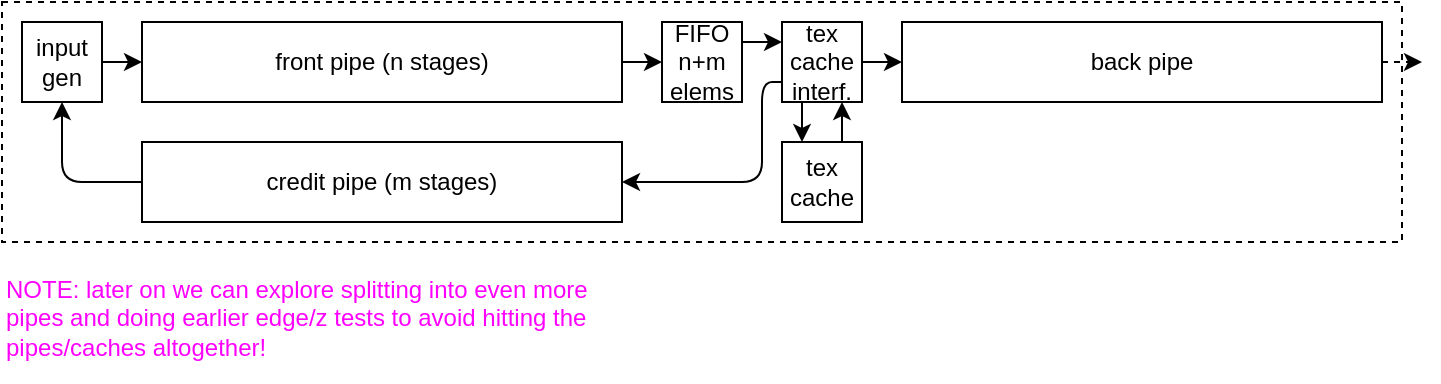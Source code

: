 <mxfile version="13.9.9" type="device"><diagram id="gYu4fz5ivNyaT19rg1dM" name="Page-1"><mxGraphModel dx="749" dy="666" grid="1" gridSize="10" guides="1" tooltips="1" connect="1" arrows="1" fold="1" page="1" pageScale="1" pageWidth="1600" pageHeight="900" math="0" shadow="0"><root><mxCell id="0"/><mxCell id="1" parent="0"/><mxCell id="J59kIEgkronY3mh1ufaq-27" value="" style="rounded=0;whiteSpace=wrap;html=1;dashed=1;" vertex="1" parent="1"><mxGeometry x="30" y="30" width="700" height="120" as="geometry"/></mxCell><mxCell id="J59kIEgkronY3mh1ufaq-1" value="front pipe (n stages)" style="rounded=0;whiteSpace=wrap;html=1;" vertex="1" parent="1"><mxGeometry x="100" y="40" width="240" height="40" as="geometry"/></mxCell><mxCell id="J59kIEgkronY3mh1ufaq-3" value="back pipe" style="rounded=0;whiteSpace=wrap;html=1;" vertex="1" parent="1"><mxGeometry x="480" y="40" width="240" height="40" as="geometry"/></mxCell><mxCell id="J59kIEgkronY3mh1ufaq-4" value="FIFO&lt;br&gt;n+m elems" style="rounded=0;whiteSpace=wrap;html=1;" vertex="1" parent="1"><mxGeometry x="360" y="40" width="40" height="40" as="geometry"/></mxCell><mxCell id="J59kIEgkronY3mh1ufaq-5" value="" style="endArrow=classic;html=1;entryX=0;entryY=0.5;entryDx=0;entryDy=0;exitX=1;exitY=0.5;exitDx=0;exitDy=0;" edge="1" parent="1" source="J59kIEgkronY3mh1ufaq-11" target="J59kIEgkronY3mh1ufaq-1"><mxGeometry width="50" height="50" relative="1" as="geometry"><mxPoint x="100" y="120" as="sourcePoint"/><mxPoint x="140" y="240" as="targetPoint"/></mxGeometry></mxCell><mxCell id="J59kIEgkronY3mh1ufaq-6" value="" style="endArrow=classic;html=1;exitX=1;exitY=0.5;exitDx=0;exitDy=0;entryX=0;entryY=0.5;entryDx=0;entryDy=0;" edge="1" parent="1" source="J59kIEgkronY3mh1ufaq-1" target="J59kIEgkronY3mh1ufaq-4"><mxGeometry width="50" height="50" relative="1" as="geometry"><mxPoint x="430" y="300" as="sourcePoint"/><mxPoint x="480" y="250" as="targetPoint"/></mxGeometry></mxCell><mxCell id="J59kIEgkronY3mh1ufaq-7" value="" style="endArrow=classic;html=1;exitX=1;exitY=0.5;exitDx=0;exitDy=0;dashed=1;" edge="1" parent="1" source="J59kIEgkronY3mh1ufaq-3"><mxGeometry width="50" height="50" relative="1" as="geometry"><mxPoint x="870" y="150" as="sourcePoint"/><mxPoint x="740" y="60" as="targetPoint"/></mxGeometry></mxCell><mxCell id="J59kIEgkronY3mh1ufaq-9" value="" style="endArrow=classic;html=1;entryX=0;entryY=0.25;entryDx=0;entryDy=0;exitX=1;exitY=0.25;exitDx=0;exitDy=0;exitPerimeter=0;" edge="1" target="J59kIEgkronY3mh1ufaq-12" parent="1" source="J59kIEgkronY3mh1ufaq-4"><mxGeometry width="50" height="50" relative="1" as="geometry"><mxPoint x="420" y="120" as="sourcePoint"/><mxPoint x="420" y="60" as="targetPoint"/></mxGeometry></mxCell><mxCell id="J59kIEgkronY3mh1ufaq-10" value="tex cache" style="rounded=0;whiteSpace=wrap;html=1;" vertex="1" parent="1"><mxGeometry x="420" y="100" width="40" height="40" as="geometry"/></mxCell><mxCell id="J59kIEgkronY3mh1ufaq-11" value="input gen" style="rounded=0;whiteSpace=wrap;html=1;" vertex="1" parent="1"><mxGeometry x="40" y="40" width="40" height="40" as="geometry"/></mxCell><mxCell id="J59kIEgkronY3mh1ufaq-12" value="tex cache interf." style="rounded=0;whiteSpace=wrap;html=1;" vertex="1" parent="1"><mxGeometry x="420" y="40" width="40" height="40" as="geometry"/></mxCell><mxCell id="J59kIEgkronY3mh1ufaq-15" value="" style="endArrow=classic;html=1;exitX=0.25;exitY=1;exitDx=0;exitDy=0;entryX=0.25;entryY=0;entryDx=0;entryDy=0;" edge="1" parent="1" source="J59kIEgkronY3mh1ufaq-12" target="J59kIEgkronY3mh1ufaq-10"><mxGeometry width="50" height="50" relative="1" as="geometry"><mxPoint x="460" y="270" as="sourcePoint"/><mxPoint x="510" y="220" as="targetPoint"/></mxGeometry></mxCell><mxCell id="J59kIEgkronY3mh1ufaq-16" value="" style="endArrow=classic;html=1;entryX=0.75;entryY=1;entryDx=0;entryDy=0;exitX=0.75;exitY=0;exitDx=0;exitDy=0;" edge="1" parent="1" source="J59kIEgkronY3mh1ufaq-10" target="J59kIEgkronY3mh1ufaq-12"><mxGeometry width="50" height="50" relative="1" as="geometry"><mxPoint x="350" y="250" as="sourcePoint"/><mxPoint x="400" y="200" as="targetPoint"/></mxGeometry></mxCell><mxCell id="J59kIEgkronY3mh1ufaq-18" value="" style="endArrow=classic;html=1;exitX=1;exitY=0.5;exitDx=0;exitDy=0;entryX=0;entryY=0.5;entryDx=0;entryDy=0;" edge="1" parent="1" target="J59kIEgkronY3mh1ufaq-3"><mxGeometry width="50" height="50" relative="1" as="geometry"><mxPoint x="460" y="60" as="sourcePoint"/><mxPoint x="650" y="130" as="targetPoint"/></mxGeometry></mxCell><mxCell id="J59kIEgkronY3mh1ufaq-23" value="credit pipe (m stages)" style="rounded=0;whiteSpace=wrap;html=1;" vertex="1" parent="1"><mxGeometry x="100" y="100" width="240" height="40" as="geometry"/></mxCell><mxCell id="J59kIEgkronY3mh1ufaq-24" value="" style="endArrow=classic;html=1;entryX=0.5;entryY=1;entryDx=0;entryDy=0;exitX=0;exitY=0.5;exitDx=0;exitDy=0;" edge="1" parent="1" source="J59kIEgkronY3mh1ufaq-23" target="J59kIEgkronY3mh1ufaq-11"><mxGeometry width="50" height="50" relative="1" as="geometry"><mxPoint x="120" y="240" as="sourcePoint"/><mxPoint x="170" y="190" as="targetPoint"/><Array as="points"><mxPoint x="60" y="120"/></Array></mxGeometry></mxCell><mxCell id="J59kIEgkronY3mh1ufaq-25" value="" style="endArrow=classic;html=1;exitX=0;exitY=0.75;exitDx=0;exitDy=0;entryX=1;entryY=0.5;entryDx=0;entryDy=0;" edge="1" parent="1" source="J59kIEgkronY3mh1ufaq-12" target="J59kIEgkronY3mh1ufaq-23"><mxGeometry width="50" height="50" relative="1" as="geometry"><mxPoint x="370" y="250" as="sourcePoint"/><mxPoint x="420" y="200" as="targetPoint"/><Array as="points"><mxPoint x="410" y="70"/><mxPoint x="410" y="120"/></Array></mxGeometry></mxCell><mxCell id="J59kIEgkronY3mh1ufaq-28" value="NOTE: later on we can explore splitting into even more pipes and doing earlier edge/z tests to avoid hitting the pipes/caches altogether!" style="text;html=1;strokeColor=none;fillColor=none;align=left;verticalAlign=top;whiteSpace=wrap;rounded=0;dashed=1;fontColor=#FF00FF;" vertex="1" parent="1"><mxGeometry x="30" y="160" width="310" height="60" as="geometry"/></mxCell></root></mxGraphModel></diagram></mxfile>